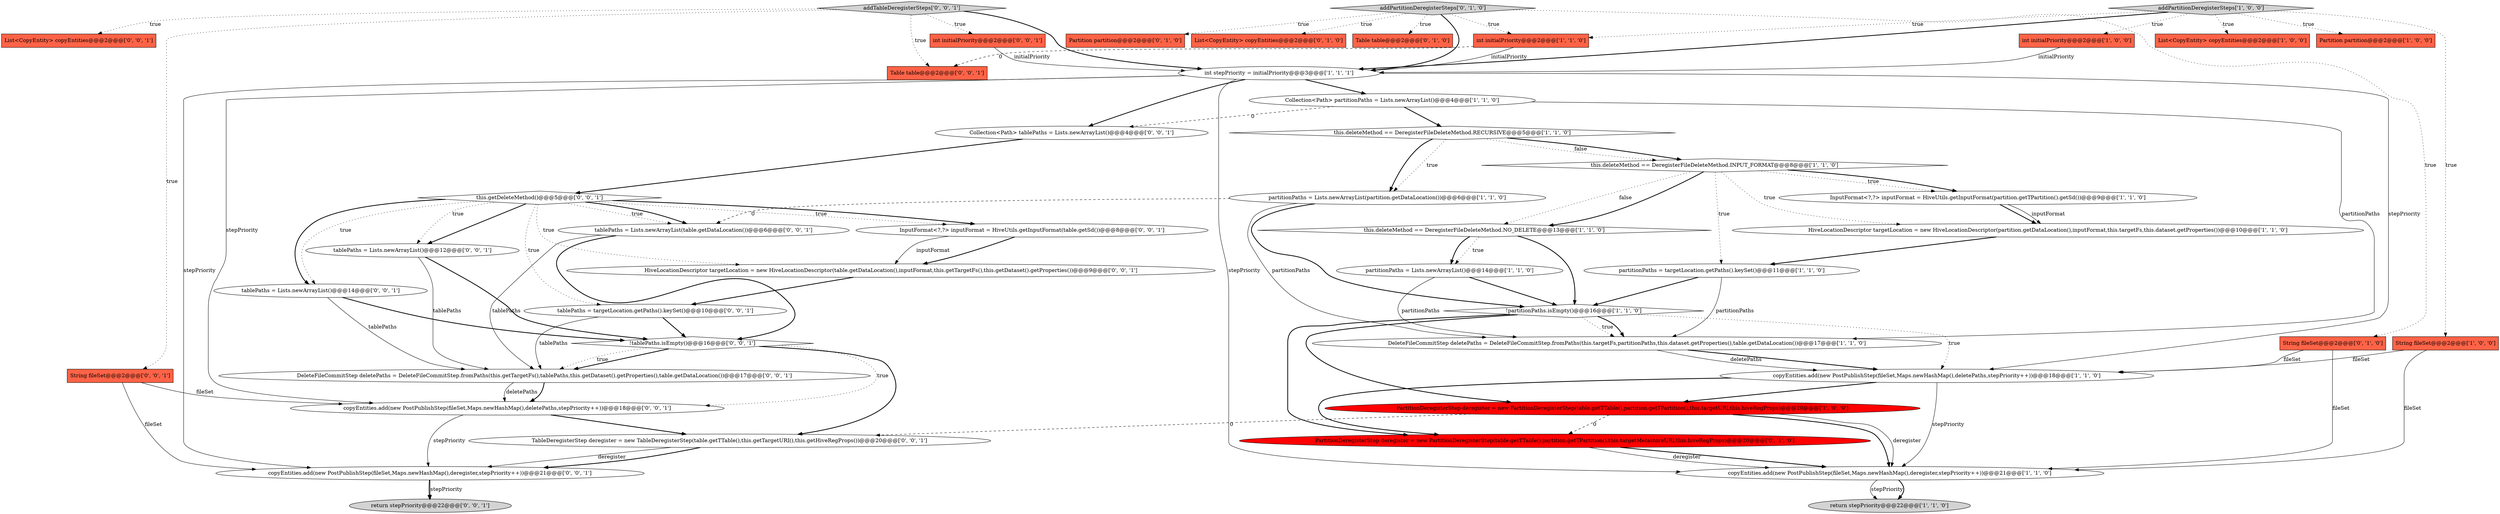digraph {
6 [style = filled, label = "this.deleteMethod == DeregisterFileDeleteMethod.INPUT_FORMAT@@@8@@@['1', '1', '0']", fillcolor = white, shape = diamond image = "AAA0AAABBB1BBB"];
14 [style = filled, label = "List<CopyEntity> copyEntities@@@2@@@['1', '0', '0']", fillcolor = tomato, shape = box image = "AAA0AAABBB1BBB"];
0 [style = filled, label = "Partition partition@@@2@@@['1', '0', '0']", fillcolor = tomato, shape = box image = "AAA0AAABBB1BBB"];
19 [style = filled, label = "return stepPriority@@@22@@@['1', '1', '0']", fillcolor = lightgray, shape = ellipse image = "AAA0AAABBB1BBB"];
35 [style = filled, label = "tablePaths = Lists.newArrayList()@@@12@@@['0', '0', '1']", fillcolor = white, shape = ellipse image = "AAA0AAABBB3BBB"];
21 [style = filled, label = "int initialPriority@@@2@@@['1', '1', '0']", fillcolor = tomato, shape = box image = "AAA0AAABBB1BBB"];
20 [style = filled, label = "partitionPaths = Lists.newArrayList(partition.getDataLocation())@@@6@@@['1', '1', '0']", fillcolor = white, shape = ellipse image = "AAA0AAABBB1BBB"];
41 [style = filled, label = "this.getDeleteMethod()@@@5@@@['0', '0', '1']", fillcolor = white, shape = diamond image = "AAA0AAABBB3BBB"];
30 [style = filled, label = "copyEntities.add(new PostPublishStep(fileSet,Maps.newHashMap(),deletePaths,stepPriority++))@@@18@@@['0', '0', '1']", fillcolor = white, shape = ellipse image = "AAA0AAABBB3BBB"];
43 [style = filled, label = "tablePaths = Lists.newArrayList()@@@14@@@['0', '0', '1']", fillcolor = white, shape = ellipse image = "AAA0AAABBB3BBB"];
27 [style = filled, label = "PartitionDeregisterStep deregister = new PartitionDeregisterStep(table.getTTable(),partition.getTPartition(),this.targetMetastoreURI,this.hiveRegProps)@@@20@@@['0', '1', '0']", fillcolor = red, shape = ellipse image = "AAA1AAABBB2BBB"];
25 [style = filled, label = "List<CopyEntity> copyEntities@@@2@@@['0', '1', '0']", fillcolor = tomato, shape = box image = "AAA0AAABBB2BBB"];
7 [style = filled, label = "copyEntities.add(new PostPublishStep(fileSet,Maps.newHashMap(),deletePaths,stepPriority++))@@@18@@@['1', '1', '0']", fillcolor = white, shape = ellipse image = "AAA0AAABBB1BBB"];
11 [style = filled, label = "partitionPaths = Lists.newArrayList()@@@14@@@['1', '1', '0']", fillcolor = white, shape = ellipse image = "AAA0AAABBB1BBB"];
12 [style = filled, label = "HiveLocationDescriptor targetLocation = new HiveLocationDescriptor(partition.getDataLocation(),inputFormat,this.targetFs,this.dataset.getProperties())@@@10@@@['1', '1', '0']", fillcolor = white, shape = ellipse image = "AAA0AAABBB1BBB"];
38 [style = filled, label = "copyEntities.add(new PostPublishStep(fileSet,Maps.newHashMap(),deregister,stepPriority++))@@@21@@@['0', '0', '1']", fillcolor = white, shape = ellipse image = "AAA0AAABBB3BBB"];
28 [style = filled, label = "!tablePaths.isEmpty()@@@16@@@['0', '0', '1']", fillcolor = white, shape = diamond image = "AAA0AAABBB3BBB"];
34 [style = filled, label = "tablePaths = Lists.newArrayList(table.getDataLocation())@@@6@@@['0', '0', '1']", fillcolor = white, shape = ellipse image = "AAA0AAABBB3BBB"];
23 [style = filled, label = "addPartitionDeregisterSteps['0', '1', '0']", fillcolor = lightgray, shape = diamond image = "AAA0AAABBB2BBB"];
39 [style = filled, label = "DeleteFileCommitStep deletePaths = DeleteFileCommitStep.fromPaths(this.getTargetFs(),tablePaths,this.getDataset().getProperties(),table.getDataLocation())@@@17@@@['0', '0', '1']", fillcolor = white, shape = ellipse image = "AAA0AAABBB3BBB"];
5 [style = filled, label = "DeleteFileCommitStep deletePaths = DeleteFileCommitStep.fromPaths(this.targetFs,partitionPaths,this.dataset.getProperties(),table.getDataLocation())@@@17@@@['1', '1', '0']", fillcolor = white, shape = ellipse image = "AAA0AAABBB1BBB"];
9 [style = filled, label = "int stepPriority = initialPriority@@@3@@@['1', '1', '1']", fillcolor = white, shape = ellipse image = "AAA0AAABBB1BBB"];
10 [style = filled, label = "int initialPriority@@@2@@@['1', '0', '0']", fillcolor = tomato, shape = box image = "AAA0AAABBB1BBB"];
26 [style = filled, label = "String fileSet@@@2@@@['0', '1', '0']", fillcolor = tomato, shape = box image = "AAA0AAABBB2BBB"];
33 [style = filled, label = "TableDeregisterStep deregister = new TableDeregisterStep(table.getTTable(),this.getTargetURI(),this.getHiveRegProps())@@@20@@@['0', '0', '1']", fillcolor = white, shape = ellipse image = "AAA0AAABBB3BBB"];
29 [style = filled, label = "HiveLocationDescriptor targetLocation = new HiveLocationDescriptor(table.getDataLocation(),inputFormat,this.getTargetFs(),this.getDataset().getProperties())@@@9@@@['0', '0', '1']", fillcolor = white, shape = ellipse image = "AAA0AAABBB3BBB"];
3 [style = filled, label = "addPartitionDeregisterSteps['1', '0', '0']", fillcolor = lightgray, shape = diamond image = "AAA0AAABBB1BBB"];
24 [style = filled, label = "Table table@@@2@@@['0', '1', '0']", fillcolor = tomato, shape = box image = "AAA0AAABBB2BBB"];
42 [style = filled, label = "InputFormat<?,?> inputFormat = HiveUtils.getInputFormat(table.getSd())@@@8@@@['0', '0', '1']", fillcolor = white, shape = ellipse image = "AAA0AAABBB3BBB"];
44 [style = filled, label = "return stepPriority@@@22@@@['0', '0', '1']", fillcolor = lightgray, shape = ellipse image = "AAA0AAABBB3BBB"];
16 [style = filled, label = "!partitionPaths.isEmpty()@@@16@@@['1', '1', '0']", fillcolor = white, shape = diamond image = "AAA0AAABBB1BBB"];
36 [style = filled, label = "int initialPriority@@@2@@@['0', '0', '1']", fillcolor = tomato, shape = box image = "AAA0AAABBB3BBB"];
31 [style = filled, label = "List<CopyEntity> copyEntities@@@2@@@['0', '0', '1']", fillcolor = tomato, shape = box image = "AAA0AAABBB3BBB"];
32 [style = filled, label = "String fileSet@@@2@@@['0', '0', '1']", fillcolor = tomato, shape = box image = "AAA0AAABBB3BBB"];
17 [style = filled, label = "Collection<Path> partitionPaths = Lists.newArrayList()@@@4@@@['1', '1', '0']", fillcolor = white, shape = ellipse image = "AAA0AAABBB1BBB"];
46 [style = filled, label = "Table table@@@2@@@['0', '0', '1']", fillcolor = tomato, shape = box image = "AAA0AAABBB3BBB"];
1 [style = filled, label = "this.deleteMethod == DeregisterFileDeleteMethod.RECURSIVE@@@5@@@['1', '1', '0']", fillcolor = white, shape = diamond image = "AAA0AAABBB1BBB"];
18 [style = filled, label = "partitionPaths = targetLocation.getPaths().keySet()@@@11@@@['1', '1', '0']", fillcolor = white, shape = ellipse image = "AAA0AAABBB1BBB"];
15 [style = filled, label = "InputFormat<?,?> inputFormat = HiveUtils.getInputFormat(partition.getTPartition().getSd())@@@9@@@['1', '1', '0']", fillcolor = white, shape = ellipse image = "AAA0AAABBB1BBB"];
37 [style = filled, label = "Collection<Path> tablePaths = Lists.newArrayList()@@@4@@@['0', '0', '1']", fillcolor = white, shape = ellipse image = "AAA0AAABBB3BBB"];
4 [style = filled, label = "String fileSet@@@2@@@['1', '0', '0']", fillcolor = tomato, shape = box image = "AAA0AAABBB1BBB"];
40 [style = filled, label = "tablePaths = targetLocation.getPaths().keySet()@@@10@@@['0', '0', '1']", fillcolor = white, shape = ellipse image = "AAA0AAABBB3BBB"];
22 [style = filled, label = "Partition partition@@@2@@@['0', '1', '0']", fillcolor = tomato, shape = box image = "AAA0AAABBB2BBB"];
13 [style = filled, label = "copyEntities.add(new PostPublishStep(fileSet,Maps.newHashMap(),deregister,stepPriority++))@@@21@@@['1', '1', '0']", fillcolor = white, shape = ellipse image = "AAA0AAABBB1BBB"];
8 [style = filled, label = "PartitionDeregisterStep deregister = new PartitionDeregisterStep(table.getTTable(),partition.getTPartition(),this.targetURI,this.hiveRegProps)@@@20@@@['1', '0', '0']", fillcolor = red, shape = ellipse image = "AAA1AAABBB1BBB"];
45 [style = filled, label = "addTableDeregisterSteps['0', '0', '1']", fillcolor = lightgray, shape = diamond image = "AAA0AAABBB3BBB"];
2 [style = filled, label = "this.deleteMethod == DeregisterFileDeleteMethod.NO_DELETE@@@13@@@['1', '1', '0']", fillcolor = white, shape = diamond image = "AAA0AAABBB1BBB"];
27->13 [style = bold, label=""];
38->44 [style = bold, label=""];
23->22 [style = dotted, label="true"];
9->30 [style = solid, label="stepPriority"];
8->33 [style = dashed, label="0"];
21->9 [style = solid, label="initialPriority"];
1->20 [style = bold, label=""];
35->39 [style = solid, label="tablePaths"];
1->6 [style = dotted, label="false"];
7->8 [style = bold, label=""];
42->29 [style = bold, label=""];
9->37 [style = bold, label=""];
2->11 [style = dotted, label="true"];
16->7 [style = dotted, label="true"];
28->30 [style = dotted, label="true"];
32->38 [style = solid, label="fileSet"];
41->29 [style = dotted, label="true"];
41->40 [style = dotted, label="true"];
6->18 [style = dotted, label="true"];
20->16 [style = bold, label=""];
41->43 [style = dotted, label="true"];
12->18 [style = bold, label=""];
16->5 [style = dotted, label="true"];
3->0 [style = dotted, label="true"];
41->42 [style = dotted, label="true"];
13->19 [style = solid, label="stepPriority"];
45->32 [style = dotted, label="true"];
42->29 [style = solid, label="inputFormat"];
6->15 [style = dotted, label="true"];
2->16 [style = bold, label=""];
11->16 [style = bold, label=""];
23->21 [style = dotted, label="true"];
9->17 [style = bold, label=""];
26->7 [style = solid, label="fileSet"];
17->5 [style = solid, label="partitionPaths"];
6->2 [style = bold, label=""];
35->28 [style = bold, label=""];
36->9 [style = solid, label="initialPriority"];
4->7 [style = solid, label="fileSet"];
20->34 [style = dashed, label="0"];
5->7 [style = bold, label=""];
34->39 [style = solid, label="tablePaths"];
29->40 [style = bold, label=""];
15->12 [style = bold, label=""];
6->12 [style = dotted, label="true"];
9->38 [style = solid, label="stepPriority"];
41->43 [style = bold, label=""];
23->24 [style = dotted, label="true"];
15->12 [style = solid, label="inputFormat"];
33->38 [style = solid, label="deregister"];
27->13 [style = solid, label="deregister"];
5->7 [style = solid, label="deletePaths"];
45->31 [style = dotted, label="true"];
21->46 [style = dashed, label="0"];
17->1 [style = bold, label=""];
16->27 [style = bold, label=""];
16->8 [style = bold, label=""];
30->33 [style = bold, label=""];
41->35 [style = dotted, label="true"];
45->46 [style = dotted, label="true"];
28->39 [style = bold, label=""];
37->41 [style = bold, label=""];
3->10 [style = dotted, label="true"];
43->39 [style = solid, label="tablePaths"];
6->15 [style = bold, label=""];
3->14 [style = dotted, label="true"];
10->9 [style = solid, label="initialPriority"];
3->9 [style = bold, label=""];
34->28 [style = bold, label=""];
41->34 [style = dotted, label="true"];
20->5 [style = solid, label="partitionPaths"];
13->19 [style = bold, label=""];
1->6 [style = bold, label=""];
7->13 [style = solid, label="stepPriority"];
18->5 [style = solid, label="partitionPaths"];
3->21 [style = dotted, label="true"];
16->5 [style = bold, label=""];
11->5 [style = solid, label="partitionPaths"];
9->7 [style = solid, label="stepPriority"];
38->44 [style = solid, label="stepPriority"];
41->34 [style = bold, label=""];
2->11 [style = bold, label=""];
45->9 [style = bold, label=""];
1->20 [style = dotted, label="true"];
23->25 [style = dotted, label="true"];
8->13 [style = bold, label=""];
41->35 [style = bold, label=""];
18->16 [style = bold, label=""];
9->13 [style = solid, label="stepPriority"];
30->38 [style = solid, label="stepPriority"];
6->2 [style = dotted, label="false"];
3->4 [style = dotted, label="true"];
40->28 [style = bold, label=""];
40->39 [style = solid, label="tablePaths"];
32->30 [style = solid, label="fileSet"];
43->28 [style = bold, label=""];
39->30 [style = bold, label=""];
23->26 [style = dotted, label="true"];
28->33 [style = bold, label=""];
8->13 [style = solid, label="deregister"];
4->13 [style = solid, label="fileSet"];
7->27 [style = bold, label=""];
45->36 [style = dotted, label="true"];
8->27 [style = dashed, label="0"];
33->38 [style = bold, label=""];
17->37 [style = dashed, label="0"];
26->13 [style = solid, label="fileSet"];
28->39 [style = dotted, label="true"];
39->30 [style = solid, label="deletePaths"];
23->9 [style = bold, label=""];
41->42 [style = bold, label=""];
}
